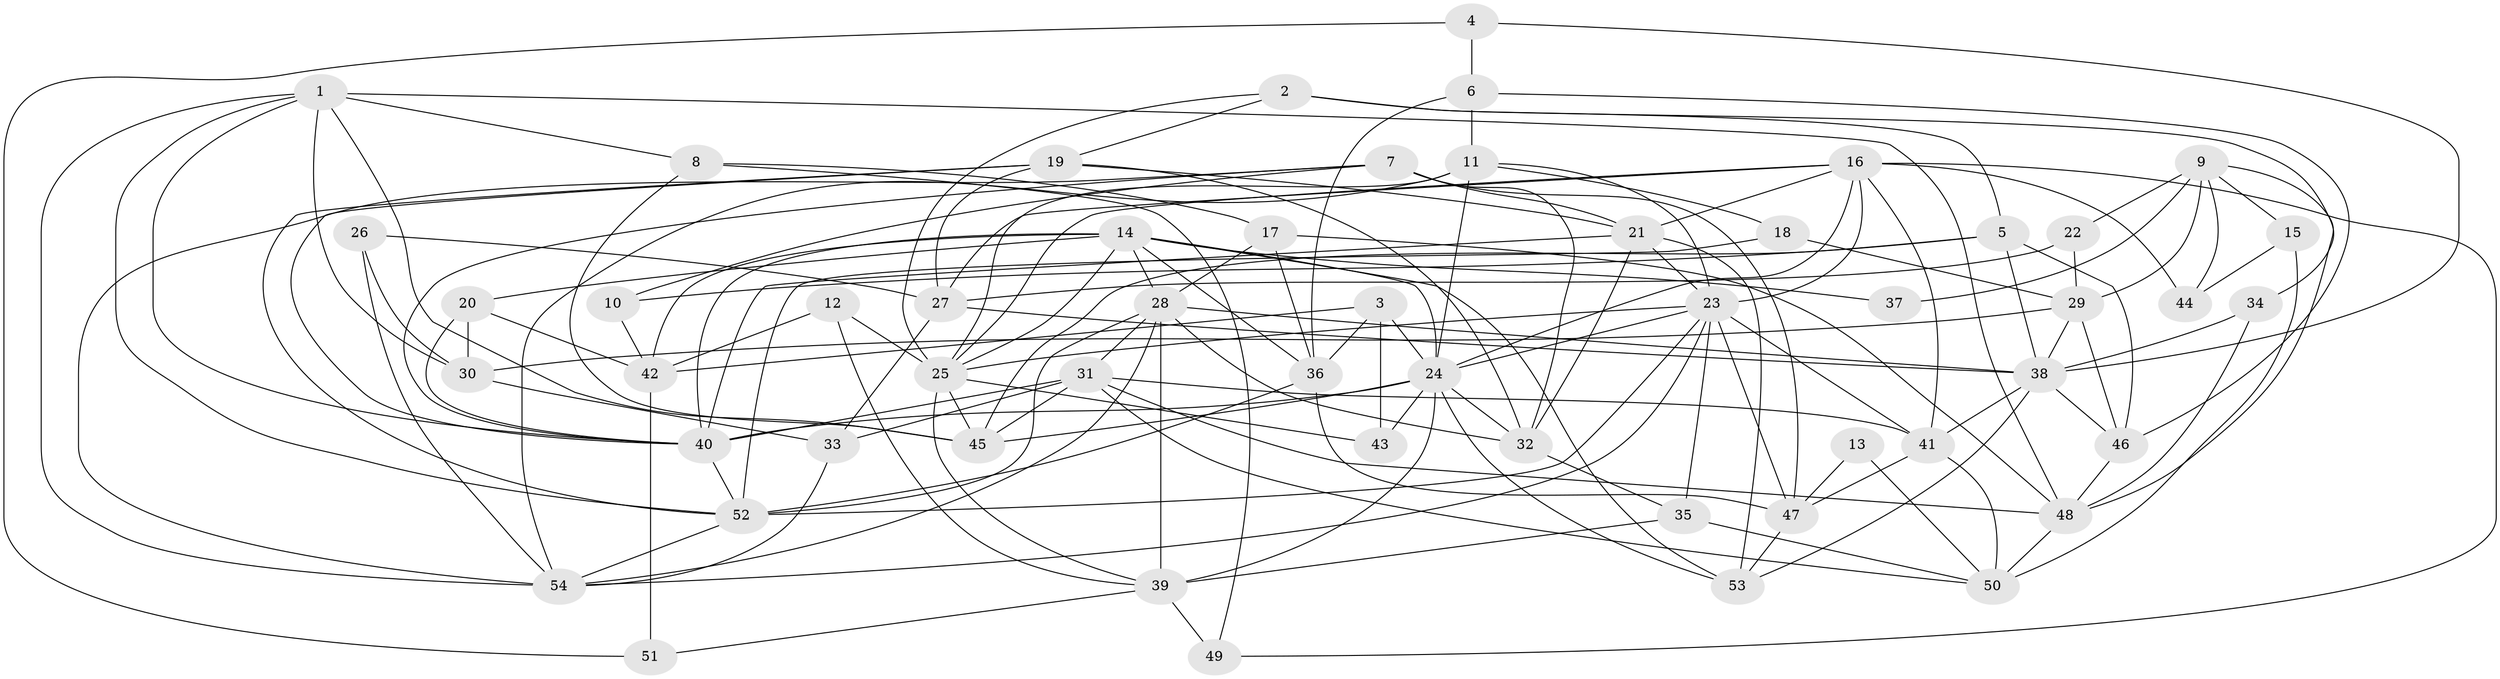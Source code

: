 // original degree distribution, {4: 0.29906542056074764, 5: 0.18691588785046728, 2: 0.12149532710280374, 7: 0.037383177570093455, 3: 0.2616822429906542, 6: 0.08411214953271028, 8: 0.009345794392523364}
// Generated by graph-tools (version 1.1) at 2025/02/03/09/25 03:02:00]
// undirected, 54 vertices, 147 edges
graph export_dot {
graph [start="1"]
  node [color=gray90,style=filled];
  1;
  2;
  3;
  4;
  5;
  6;
  7;
  8;
  9;
  10;
  11;
  12;
  13;
  14;
  15;
  16;
  17;
  18;
  19;
  20;
  21;
  22;
  23;
  24;
  25;
  26;
  27;
  28;
  29;
  30;
  31;
  32;
  33;
  34;
  35;
  36;
  37;
  38;
  39;
  40;
  41;
  42;
  43;
  44;
  45;
  46;
  47;
  48;
  49;
  50;
  51;
  52;
  53;
  54;
  1 -- 8 [weight=1.0];
  1 -- 30 [weight=1.0];
  1 -- 40 [weight=1.0];
  1 -- 45 [weight=2.0];
  1 -- 48 [weight=1.0];
  1 -- 52 [weight=1.0];
  1 -- 54 [weight=1.0];
  2 -- 5 [weight=1.0];
  2 -- 19 [weight=1.0];
  2 -- 25 [weight=1.0];
  2 -- 34 [weight=1.0];
  3 -- 24 [weight=1.0];
  3 -- 36 [weight=1.0];
  3 -- 42 [weight=1.0];
  3 -- 43 [weight=1.0];
  4 -- 6 [weight=1.0];
  4 -- 38 [weight=1.0];
  4 -- 51 [weight=1.0];
  5 -- 10 [weight=2.0];
  5 -- 38 [weight=1.0];
  5 -- 45 [weight=1.0];
  5 -- 46 [weight=2.0];
  6 -- 11 [weight=2.0];
  6 -- 36 [weight=1.0];
  6 -- 46 [weight=1.0];
  7 -- 10 [weight=1.0];
  7 -- 21 [weight=1.0];
  7 -- 32 [weight=2.0];
  7 -- 40 [weight=2.0];
  7 -- 47 [weight=1.0];
  7 -- 54 [weight=1.0];
  8 -- 17 [weight=1.0];
  8 -- 45 [weight=1.0];
  8 -- 49 [weight=1.0];
  9 -- 15 [weight=1.0];
  9 -- 22 [weight=1.0];
  9 -- 29 [weight=2.0];
  9 -- 37 [weight=1.0];
  9 -- 44 [weight=1.0];
  9 -- 48 [weight=1.0];
  10 -- 42 [weight=2.0];
  11 -- 18 [weight=1.0];
  11 -- 23 [weight=1.0];
  11 -- 24 [weight=1.0];
  11 -- 25 [weight=1.0];
  11 -- 54 [weight=1.0];
  12 -- 25 [weight=1.0];
  12 -- 39 [weight=1.0];
  12 -- 42 [weight=1.0];
  13 -- 47 [weight=1.0];
  13 -- 50 [weight=1.0];
  14 -- 20 [weight=1.0];
  14 -- 24 [weight=1.0];
  14 -- 25 [weight=1.0];
  14 -- 28 [weight=1.0];
  14 -- 36 [weight=1.0];
  14 -- 37 [weight=1.0];
  14 -- 40 [weight=2.0];
  14 -- 42 [weight=1.0];
  14 -- 53 [weight=1.0];
  15 -- 44 [weight=1.0];
  15 -- 50 [weight=1.0];
  16 -- 21 [weight=1.0];
  16 -- 23 [weight=1.0];
  16 -- 24 [weight=1.0];
  16 -- 25 [weight=1.0];
  16 -- 27 [weight=1.0];
  16 -- 41 [weight=1.0];
  16 -- 44 [weight=1.0];
  16 -- 49 [weight=1.0];
  17 -- 28 [weight=1.0];
  17 -- 36 [weight=1.0];
  17 -- 48 [weight=1.0];
  18 -- 29 [weight=1.0];
  18 -- 52 [weight=1.0];
  19 -- 21 [weight=1.0];
  19 -- 27 [weight=1.0];
  19 -- 32 [weight=1.0];
  19 -- 40 [weight=1.0];
  19 -- 52 [weight=1.0];
  20 -- 30 [weight=1.0];
  20 -- 40 [weight=1.0];
  20 -- 42 [weight=1.0];
  21 -- 23 [weight=1.0];
  21 -- 32 [weight=1.0];
  21 -- 40 [weight=1.0];
  21 -- 53 [weight=1.0];
  22 -- 27 [weight=1.0];
  22 -- 29 [weight=1.0];
  23 -- 24 [weight=1.0];
  23 -- 25 [weight=2.0];
  23 -- 35 [weight=1.0];
  23 -- 41 [weight=1.0];
  23 -- 47 [weight=2.0];
  23 -- 52 [weight=1.0];
  23 -- 54 [weight=1.0];
  24 -- 32 [weight=1.0];
  24 -- 39 [weight=1.0];
  24 -- 40 [weight=1.0];
  24 -- 43 [weight=1.0];
  24 -- 45 [weight=1.0];
  24 -- 53 [weight=1.0];
  25 -- 39 [weight=1.0];
  25 -- 43 [weight=1.0];
  25 -- 45 [weight=1.0];
  26 -- 27 [weight=2.0];
  26 -- 30 [weight=1.0];
  26 -- 54 [weight=1.0];
  27 -- 33 [weight=1.0];
  27 -- 38 [weight=1.0];
  28 -- 31 [weight=1.0];
  28 -- 32 [weight=1.0];
  28 -- 38 [weight=1.0];
  28 -- 39 [weight=1.0];
  28 -- 52 [weight=1.0];
  28 -- 54 [weight=1.0];
  29 -- 30 [weight=1.0];
  29 -- 38 [weight=3.0];
  29 -- 46 [weight=1.0];
  30 -- 33 [weight=1.0];
  31 -- 33 [weight=1.0];
  31 -- 40 [weight=1.0];
  31 -- 41 [weight=1.0];
  31 -- 45 [weight=1.0];
  31 -- 48 [weight=1.0];
  31 -- 50 [weight=1.0];
  32 -- 35 [weight=1.0];
  33 -- 54 [weight=1.0];
  34 -- 38 [weight=1.0];
  34 -- 48 [weight=1.0];
  35 -- 39 [weight=1.0];
  35 -- 50 [weight=1.0];
  36 -- 47 [weight=1.0];
  36 -- 52 [weight=1.0];
  38 -- 41 [weight=1.0];
  38 -- 46 [weight=1.0];
  38 -- 53 [weight=1.0];
  39 -- 49 [weight=1.0];
  39 -- 51 [weight=1.0];
  40 -- 52 [weight=1.0];
  41 -- 47 [weight=1.0];
  41 -- 50 [weight=1.0];
  42 -- 51 [weight=1.0];
  46 -- 48 [weight=1.0];
  47 -- 53 [weight=1.0];
  48 -- 50 [weight=1.0];
  52 -- 54 [weight=1.0];
}
